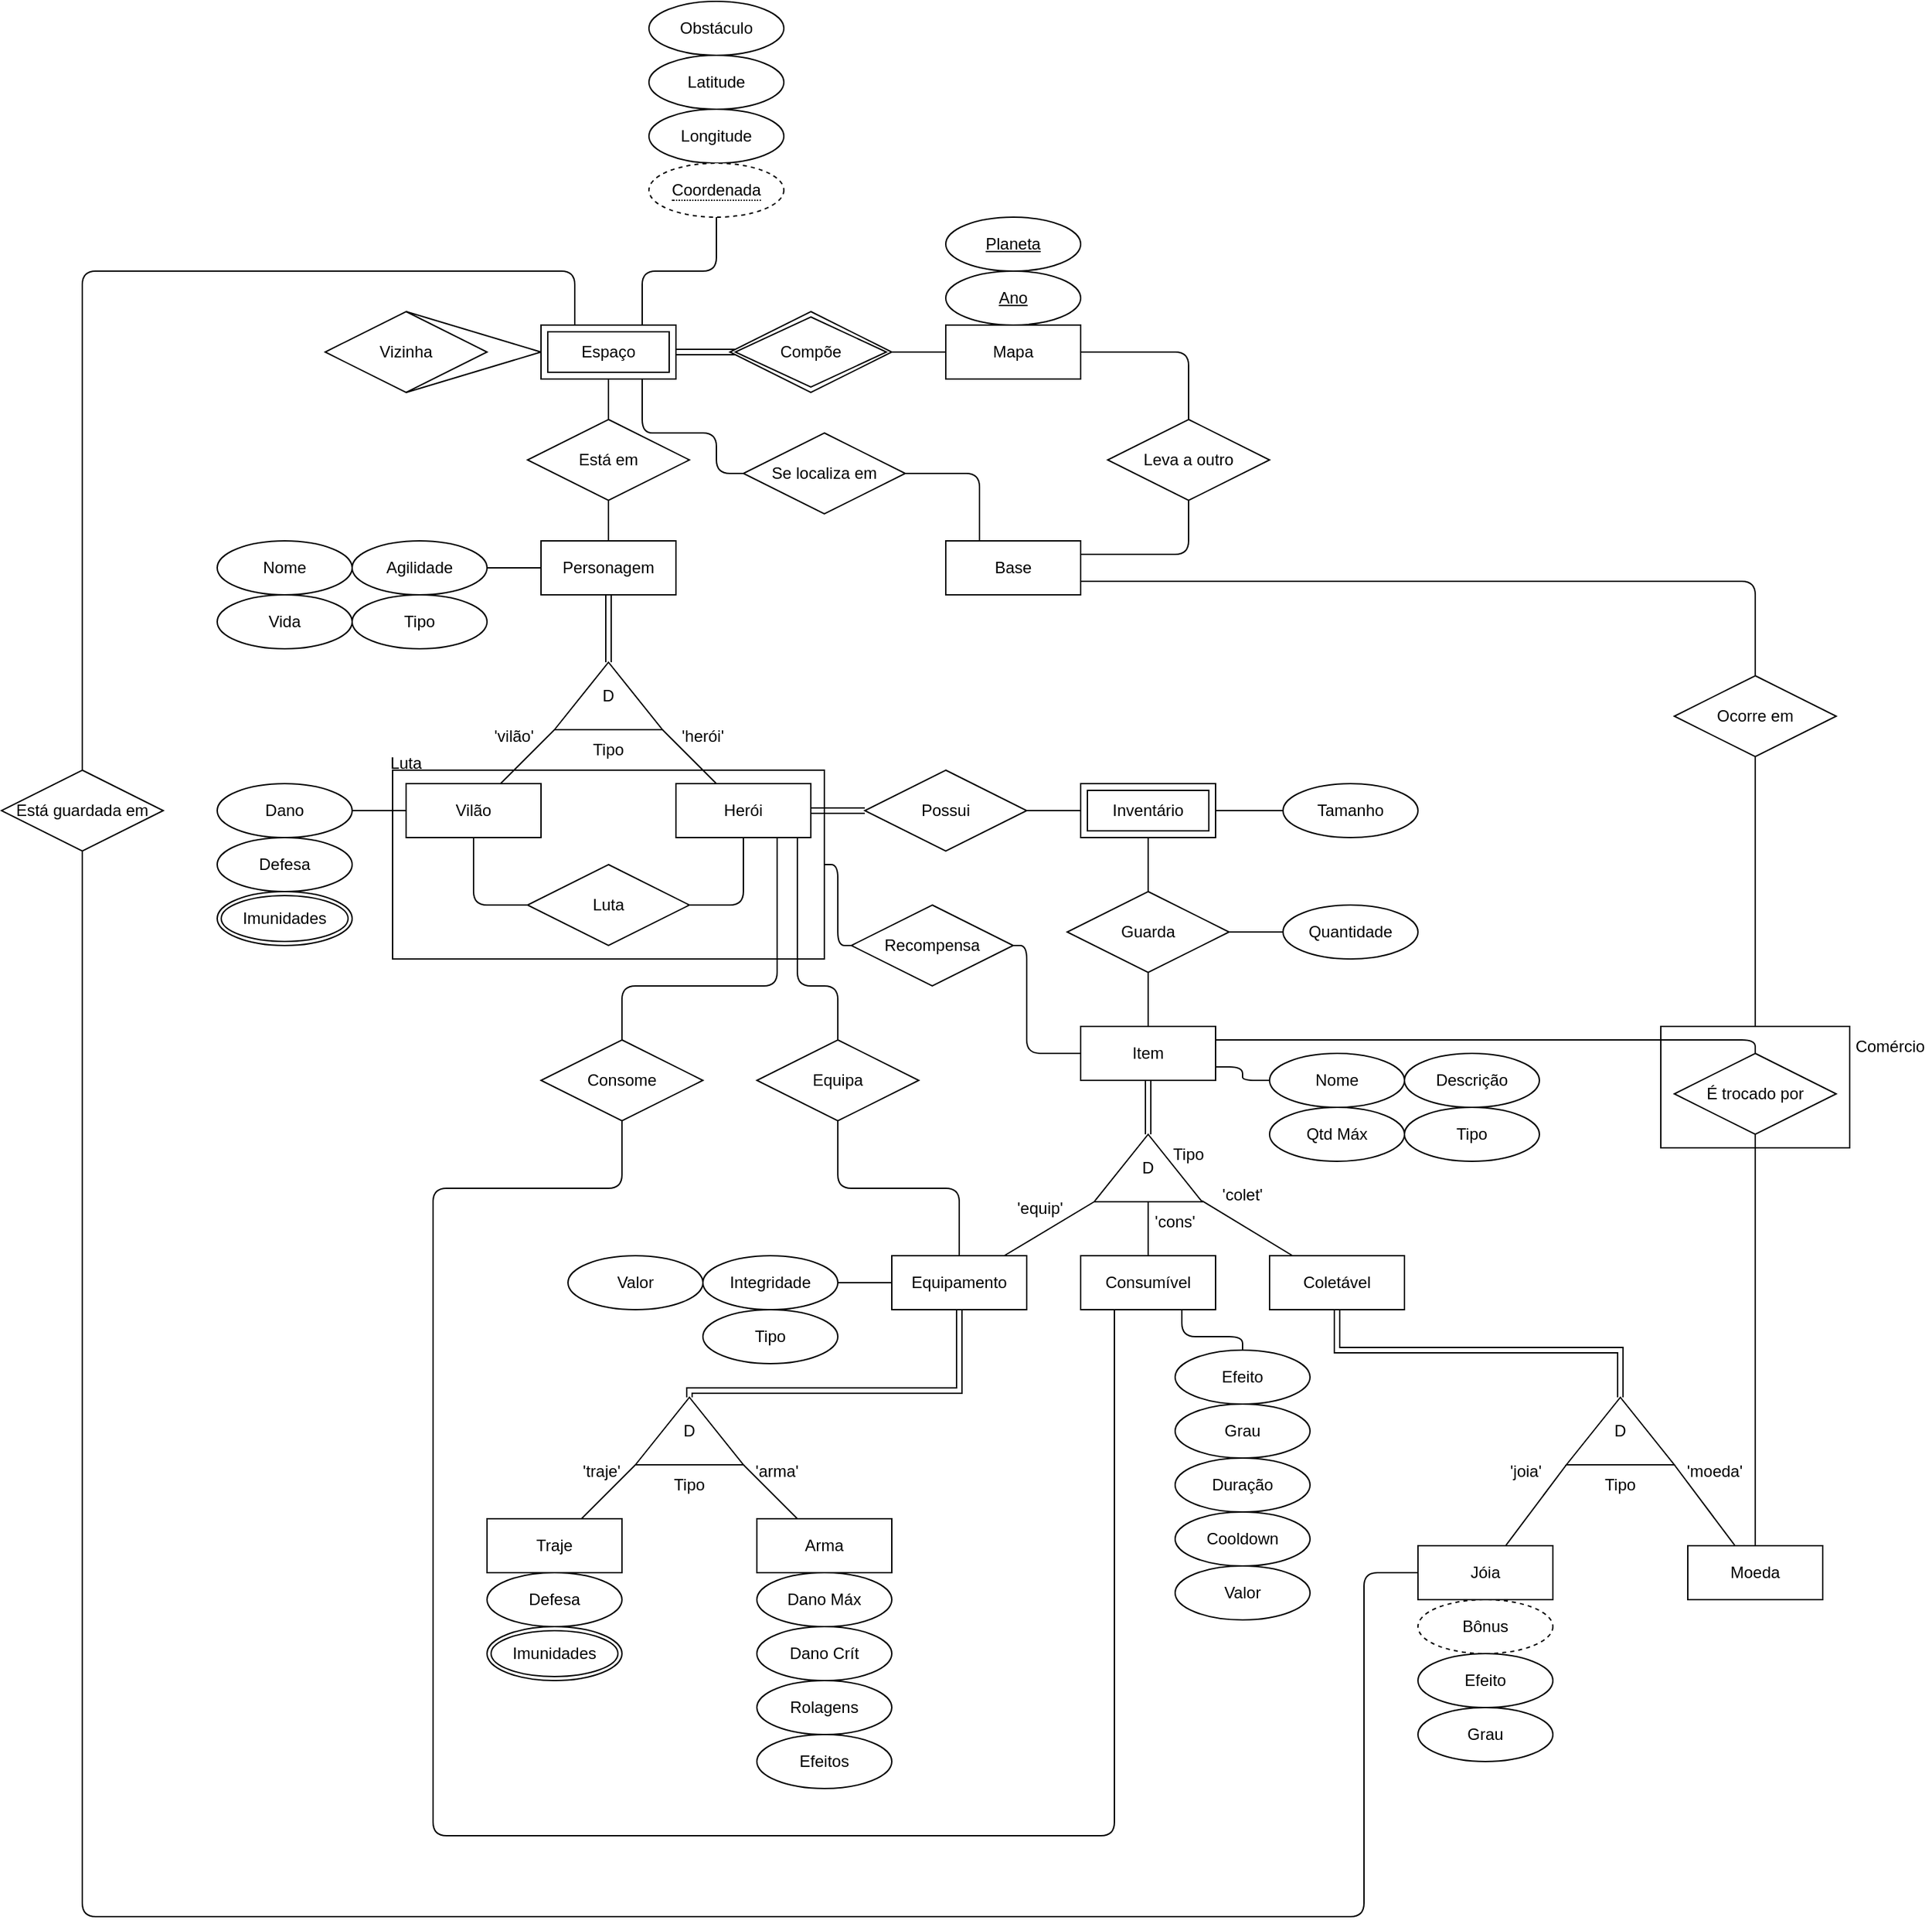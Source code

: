 <mxfile version="16.5.3" type="device"><diagram id="R2lEEEUBdFMjLlhIrx00" name="Page-1"><mxGraphModel dx="2585" dy="1307" grid="1" gridSize="10" guides="1" tooltips="1" connect="1" arrows="1" fold="1" page="1" pageScale="1" pageWidth="1600" pageHeight="900" math="0" shadow="0" extFonts="Permanent Marker^https://fonts.googleapis.com/css?family=Permanent+Marker"><root><mxCell id="0"/><mxCell id="1" parent="0"/><mxCell id="_K91Ev87hVl7QO8EJuBq-86" value="" style="verticalLabelPosition=bottom;verticalAlign=top;html=1;shape=mxgraph.basic.rect;fillColor2=none;strokeWidth=1;size=20;indent=5;fillColor=none;" vertex="1" parent="1"><mxGeometry x="570" y="610" width="320" height="140" as="geometry"/></mxCell><mxCell id="nBwljkesZ-EkMAL2i42d-4" value="Mapa" style="whiteSpace=wrap;html=1;align=center;" parent="1" vertex="1"><mxGeometry x="980" y="280" width="100" height="40" as="geometry"/></mxCell><mxCell id="nBwljkesZ-EkMAL2i42d-11" value="Planeta" style="ellipse;whiteSpace=wrap;html=1;align=center;fontStyle=4;" parent="1" vertex="1"><mxGeometry x="980" y="200" width="100" height="40" as="geometry"/></mxCell><mxCell id="nBwljkesZ-EkMAL2i42d-12" value="Ano" style="ellipse;whiteSpace=wrap;html=1;align=center;fontStyle=4;" parent="1" vertex="1"><mxGeometry x="980" y="240" width="100" height="40" as="geometry"/></mxCell><mxCell id="nBwljkesZ-EkMAL2i42d-14" value="Latitude" style="ellipse;whiteSpace=wrap;html=1;align=center;" parent="1" vertex="1"><mxGeometry x="760" y="80" width="100" height="40" as="geometry"/></mxCell><mxCell id="nBwljkesZ-EkMAL2i42d-15" value="Longitude" style="ellipse;whiteSpace=wrap;html=1;align=center;" parent="1" vertex="1"><mxGeometry x="760" y="120" width="100" height="40" as="geometry"/></mxCell><mxCell id="nBwljkesZ-EkMAL2i42d-17" value="Vizinha" style="shape=rhombus;perimeter=rhombusPerimeter;whiteSpace=wrap;html=1;align=center;" parent="1" vertex="1"><mxGeometry x="520" y="270" width="120" height="60" as="geometry"/></mxCell><mxCell id="nBwljkesZ-EkMAL2i42d-29" value="" style="endArrow=none;html=1;rounded=0;exitX=0.5;exitY=1;exitDx=0;exitDy=0;entryX=0;entryY=0.5;entryDx=0;entryDy=0;" parent="1" source="nBwljkesZ-EkMAL2i42d-17" edge="1"><mxGeometry relative="1" as="geometry"><mxPoint x="650" y="160" as="sourcePoint"/><mxPoint x="680" y="300" as="targetPoint"/></mxGeometry></mxCell><mxCell id="nBwljkesZ-EkMAL2i42d-33" value="" style="endArrow=none;html=1;rounded=0;entryX=0;entryY=0.5;entryDx=0;entryDy=0;exitX=0.5;exitY=0;exitDx=0;exitDy=0;" parent="1" source="nBwljkesZ-EkMAL2i42d-17" edge="1"><mxGeometry relative="1" as="geometry"><mxPoint x="640" y="300" as="sourcePoint"/><mxPoint x="680" y="300" as="targetPoint"/></mxGeometry></mxCell><mxCell id="nBwljkesZ-EkMAL2i42d-35" value="" style="endArrow=none;html=1;rounded=1;exitX=1;exitY=0.5;exitDx=0;exitDy=0;entryX=0;entryY=0.5;entryDx=0;entryDy=0;" parent="1" target="nBwljkesZ-EkMAL2i42d-4" edge="1"><mxGeometry width="50" height="50" relative="1" as="geometry"><mxPoint x="940" y="300" as="sourcePoint"/><mxPoint x="840" y="200" as="targetPoint"/></mxGeometry></mxCell><mxCell id="nBwljkesZ-EkMAL2i42d-36" value="Personagem" style="whiteSpace=wrap;html=1;align=center;" parent="1" vertex="1"><mxGeometry x="680" y="440" width="100" height="40" as="geometry"/></mxCell><mxCell id="nBwljkesZ-EkMAL2i42d-37" value="Está em" style="shape=rhombus;perimeter=rhombusPerimeter;whiteSpace=wrap;html=1;align=center;" parent="1" vertex="1"><mxGeometry x="670" y="350" width="120" height="60" as="geometry"/></mxCell><mxCell id="nBwljkesZ-EkMAL2i42d-38" value="" style="endArrow=none;html=1;rounded=0;exitX=0.5;exitY=1;exitDx=0;exitDy=0;entryX=0.5;entryY=0;entryDx=0;entryDy=0;" parent="1" target="nBwljkesZ-EkMAL2i42d-37" edge="1"><mxGeometry relative="1" as="geometry"><mxPoint x="730" y="320" as="sourcePoint"/><mxPoint x="840" y="350" as="targetPoint"/></mxGeometry></mxCell><mxCell id="nBwljkesZ-EkMAL2i42d-39" value="" style="endArrow=none;html=1;rounded=0;exitX=0.5;exitY=1;exitDx=0;exitDy=0;entryX=0.5;entryY=0;entryDx=0;entryDy=0;" parent="1" source="nBwljkesZ-EkMAL2i42d-37" target="nBwljkesZ-EkMAL2i42d-36" edge="1"><mxGeometry relative="1" as="geometry"><mxPoint x="680" y="350" as="sourcePoint"/><mxPoint x="840" y="350" as="targetPoint"/></mxGeometry></mxCell><mxCell id="nBwljkesZ-EkMAL2i42d-40" value="Possui" style="shape=rhombus;perimeter=rhombusPerimeter;whiteSpace=wrap;html=1;align=center;" parent="1" vertex="1"><mxGeometry x="920" y="610" width="120" height="60" as="geometry"/></mxCell><mxCell id="nBwljkesZ-EkMAL2i42d-43" value="" style="endArrow=none;html=1;rounded=0;" parent="1" source="nBwljkesZ-EkMAL2i42d-40" edge="1"><mxGeometry relative="1" as="geometry"><mxPoint x="1160" y="670" as="sourcePoint"/><mxPoint x="1080" y="640" as="targetPoint"/></mxGeometry></mxCell><mxCell id="nBwljkesZ-EkMAL2i42d-44" value="Tamanho" style="ellipse;whiteSpace=wrap;html=1;align=center;" parent="1" vertex="1"><mxGeometry x="1230" y="620" width="100" height="40" as="geometry"/></mxCell><mxCell id="nBwljkesZ-EkMAL2i42d-48" value="Nome" style="ellipse;whiteSpace=wrap;html=1;align=center;" parent="1" vertex="1"><mxGeometry x="440" y="440" width="100" height="40" as="geometry"/></mxCell><mxCell id="nBwljkesZ-EkMAL2i42d-49" value="Vida" style="ellipse;whiteSpace=wrap;html=1;align=center;" parent="1" vertex="1"><mxGeometry x="440" y="480" width="100" height="40" as="geometry"/></mxCell><mxCell id="nBwljkesZ-EkMAL2i42d-50" value="Agilidade" style="ellipse;whiteSpace=wrap;html=1;align=center;" parent="1" vertex="1"><mxGeometry x="540" y="440" width="100" height="40" as="geometry"/></mxCell><mxCell id="nBwljkesZ-EkMAL2i42d-53" value="" style="shape=link;html=1;rounded=0;exitX=1;exitY=0.5;exitDx=0;exitDy=0;" parent="1" edge="1"><mxGeometry relative="1" as="geometry"><mxPoint x="780" y="300" as="sourcePoint"/><mxPoint x="875" y="300" as="targetPoint"/></mxGeometry></mxCell><mxCell id="nBwljkesZ-EkMAL2i42d-55" value="Espaço" style="shape=ext;margin=3;double=1;whiteSpace=wrap;html=1;align=center;" parent="1" vertex="1"><mxGeometry x="680" y="280" width="100" height="40" as="geometry"/></mxCell><mxCell id="nBwljkesZ-EkMAL2i42d-56" value="Compõe" style="shape=rhombus;double=1;perimeter=rhombusPerimeter;whiteSpace=wrap;html=1;align=center;" parent="1" vertex="1"><mxGeometry x="820" y="270" width="120" height="60" as="geometry"/></mxCell><mxCell id="nBwljkesZ-EkMAL2i42d-58" value="&lt;span style=&quot;border-bottom: 1px dotted&quot;&gt;Coordenada&lt;/span&gt;" style="ellipse;whiteSpace=wrap;html=1;align=center;dashed=1;" parent="1" vertex="1"><mxGeometry x="760" y="160" width="100" height="40" as="geometry"/></mxCell><mxCell id="_K91Ev87hVl7QO8EJuBq-1" value="" style="endArrow=none;html=1;rounded=0;" edge="1" parent="1" source="nBwljkesZ-EkMAL2i42d-36" target="nBwljkesZ-EkMAL2i42d-50"><mxGeometry relative="1" as="geometry"><mxPoint x="660" y="450" as="sourcePoint"/><mxPoint x="820" y="450" as="targetPoint"/><Array as="points"><mxPoint x="670" y="460"/></Array></mxGeometry></mxCell><mxCell id="_K91Ev87hVl7QO8EJuBq-2" value="Herói" style="whiteSpace=wrap;html=1;align=center;" vertex="1" parent="1"><mxGeometry x="780" y="620" width="100" height="40" as="geometry"/></mxCell><mxCell id="_K91Ev87hVl7QO8EJuBq-3" value="Vilão" style="whiteSpace=wrap;html=1;align=center;" vertex="1" parent="1"><mxGeometry x="580" y="620" width="100" height="40" as="geometry"/></mxCell><mxCell id="_K91Ev87hVl7QO8EJuBq-7" value="" style="verticalLabelPosition=bottom;verticalAlign=top;html=1;shape=mxgraph.basic.acute_triangle;dx=0.5;" vertex="1" parent="1"><mxGeometry x="690" y="530" width="80" height="50" as="geometry"/></mxCell><mxCell id="_K91Ev87hVl7QO8EJuBq-8" value="Tipo" style="ellipse;whiteSpace=wrap;html=1;align=center;" vertex="1" parent="1"><mxGeometry x="540" y="480" width="100" height="40" as="geometry"/></mxCell><mxCell id="_K91Ev87hVl7QO8EJuBq-9" value="" style="endArrow=none;html=1;rounded=0;shape=link;exitX=0;exitY=0;exitDx=40;exitDy=0;exitPerimeter=0;" edge="1" parent="1" source="_K91Ev87hVl7QO8EJuBq-7" target="nBwljkesZ-EkMAL2i42d-36"><mxGeometry relative="1" as="geometry"><mxPoint x="730" y="520" as="sourcePoint"/><mxPoint x="890" y="530" as="targetPoint"/></mxGeometry></mxCell><mxCell id="_K91Ev87hVl7QO8EJuBq-10" value="" style="endArrow=none;html=1;rounded=0;exitX=1;exitY=1;exitDx=0;exitDy=0;exitPerimeter=0;" edge="1" parent="1" source="_K91Ev87hVl7QO8EJuBq-7" target="_K91Ev87hVl7QO8EJuBq-2"><mxGeometry relative="1" as="geometry"><mxPoint x="768.75" y="580" as="sourcePoint"/><mxPoint x="928.75" y="580" as="targetPoint"/></mxGeometry></mxCell><mxCell id="_K91Ev87hVl7QO8EJuBq-11" value="" style="endArrow=none;html=1;rounded=0;exitX=0;exitY=1;exitDx=0;exitDy=0;exitPerimeter=0;" edge="1" parent="1" source="_K91Ev87hVl7QO8EJuBq-7" target="_K91Ev87hVl7QO8EJuBq-3"><mxGeometry relative="1" as="geometry"><mxPoint x="730" y="530" as="sourcePoint"/><mxPoint x="890" y="530" as="targetPoint"/></mxGeometry></mxCell><mxCell id="_K91Ev87hVl7QO8EJuBq-12" value="D" style="text;html=1;strokeColor=none;fillColor=none;align=center;verticalAlign=middle;whiteSpace=wrap;rounded=0;" vertex="1" parent="1"><mxGeometry x="700" y="540" width="60" height="30" as="geometry"/></mxCell><mxCell id="_K91Ev87hVl7QO8EJuBq-13" value="Tipo" style="text;html=1;strokeColor=none;fillColor=none;align=center;verticalAlign=middle;whiteSpace=wrap;rounded=0;" vertex="1" parent="1"><mxGeometry x="700" y="580" width="60" height="30" as="geometry"/></mxCell><mxCell id="_K91Ev87hVl7QO8EJuBq-14" value="'herói'" style="text;html=1;strokeColor=none;fillColor=none;align=center;verticalAlign=middle;whiteSpace=wrap;rounded=0;" vertex="1" parent="1"><mxGeometry x="770" y="570" width="60" height="30" as="geometry"/></mxCell><mxCell id="_K91Ev87hVl7QO8EJuBq-15" value="'vilão'" style="text;html=1;strokeColor=none;fillColor=none;align=center;verticalAlign=middle;whiteSpace=wrap;rounded=0;" vertex="1" parent="1"><mxGeometry x="630" y="570" width="60" height="30" as="geometry"/></mxCell><mxCell id="_K91Ev87hVl7QO8EJuBq-16" value="" style="endArrow=none;html=1;rounded=0;shape=link;" edge="1" parent="1" source="_K91Ev87hVl7QO8EJuBq-2" target="nBwljkesZ-EkMAL2i42d-40"><mxGeometry relative="1" as="geometry"><mxPoint x="860" y="570" as="sourcePoint"/><mxPoint x="1020" y="570" as="targetPoint"/></mxGeometry></mxCell><mxCell id="_K91Ev87hVl7QO8EJuBq-17" value="Item" style="whiteSpace=wrap;html=1;align=center;" vertex="1" parent="1"><mxGeometry x="1080" y="800" width="100" height="40" as="geometry"/></mxCell><mxCell id="_K91Ev87hVl7QO8EJuBq-18" value="Guarda" style="shape=rhombus;perimeter=rhombusPerimeter;whiteSpace=wrap;html=1;align=center;" vertex="1" parent="1"><mxGeometry x="1070" y="700" width="120" height="60" as="geometry"/></mxCell><mxCell id="_K91Ev87hVl7QO8EJuBq-19" value="" style="endArrow=none;html=1;rounded=0;exitX=0.5;exitY=1;exitDx=0;exitDy=0;entryX=0.5;entryY=0;entryDx=0;entryDy=0;" edge="1" parent="1" target="_K91Ev87hVl7QO8EJuBq-18"><mxGeometry relative="1" as="geometry"><mxPoint x="1130" y="660" as="sourcePoint"/><mxPoint x="1180" y="740" as="targetPoint"/></mxGeometry></mxCell><mxCell id="_K91Ev87hVl7QO8EJuBq-20" value="" style="endArrow=none;html=1;rounded=0;" edge="1" parent="1" source="_K91Ev87hVl7QO8EJuBq-17" target="_K91Ev87hVl7QO8EJuBq-18"><mxGeometry relative="1" as="geometry"><mxPoint x="1020" y="740" as="sourcePoint"/><mxPoint x="1180" y="740" as="targetPoint"/></mxGeometry></mxCell><mxCell id="_K91Ev87hVl7QO8EJuBq-21" value="Inventário" style="shape=ext;margin=3;double=1;whiteSpace=wrap;html=1;align=center;" vertex="1" parent="1"><mxGeometry x="1080" y="620" width="100" height="40" as="geometry"/></mxCell><mxCell id="_K91Ev87hVl7QO8EJuBq-22" value="Dano" style="ellipse;whiteSpace=wrap;html=1;align=center;" vertex="1" parent="1"><mxGeometry x="440" y="620" width="100" height="40" as="geometry"/></mxCell><mxCell id="_K91Ev87hVl7QO8EJuBq-23" value="Nome" style="ellipse;whiteSpace=wrap;html=1;align=center;" vertex="1" parent="1"><mxGeometry x="1220" y="820" width="100" height="40" as="geometry"/></mxCell><mxCell id="_K91Ev87hVl7QO8EJuBq-24" value="Descrição" style="ellipse;whiteSpace=wrap;html=1;align=center;" vertex="1" parent="1"><mxGeometry x="1320" y="820" width="100" height="40" as="geometry"/></mxCell><mxCell id="_K91Ev87hVl7QO8EJuBq-25" value="Tipo" style="ellipse;whiteSpace=wrap;html=1;align=center;" vertex="1" parent="1"><mxGeometry x="1320" y="860" width="100" height="40" as="geometry"/></mxCell><mxCell id="_K91Ev87hVl7QO8EJuBq-26" value="" style="endArrow=none;html=1;rounded=1;exitX=1;exitY=0.75;exitDx=0;exitDy=0;" edge="1" parent="1" source="_K91Ev87hVl7QO8EJuBq-17" target="_K91Ev87hVl7QO8EJuBq-23"><mxGeometry relative="1" as="geometry"><mxPoint x="1130" y="860" as="sourcePoint"/><mxPoint x="1290" y="860" as="targetPoint"/><Array as="points"><mxPoint x="1200" y="830"/><mxPoint x="1200" y="840"/></Array></mxGeometry></mxCell><mxCell id="_K91Ev87hVl7QO8EJuBq-28" value="" style="verticalLabelPosition=bottom;verticalAlign=top;html=1;shape=mxgraph.basic.acute_triangle;dx=0.5;" vertex="1" parent="1"><mxGeometry x="1090" y="880" width="80" height="50" as="geometry"/></mxCell><mxCell id="_K91Ev87hVl7QO8EJuBq-29" value="Equipamento" style="whiteSpace=wrap;html=1;align=center;" vertex="1" parent="1"><mxGeometry x="940" y="970" width="100" height="40" as="geometry"/></mxCell><mxCell id="_K91Ev87hVl7QO8EJuBq-30" value="Consumível" style="whiteSpace=wrap;html=1;align=center;" vertex="1" parent="1"><mxGeometry x="1080" y="970" width="100" height="40" as="geometry"/></mxCell><mxCell id="_K91Ev87hVl7QO8EJuBq-31" value="" style="endArrow=none;html=1;rounded=0;exitX=0;exitY=0;exitDx=40;exitDy=0;exitPerimeter=0;entryX=0.5;entryY=1;entryDx=0;entryDy=0;shape=link;" edge="1" parent="1" source="_K91Ev87hVl7QO8EJuBq-28" target="_K91Ev87hVl7QO8EJuBq-17"><mxGeometry relative="1" as="geometry"><mxPoint x="1140" y="930" as="sourcePoint"/><mxPoint x="1300" y="930" as="targetPoint"/></mxGeometry></mxCell><mxCell id="_K91Ev87hVl7QO8EJuBq-37" value="Tipo" style="text;html=1;strokeColor=none;fillColor=none;align=center;verticalAlign=middle;whiteSpace=wrap;rounded=0;" vertex="1" parent="1"><mxGeometry x="1130" y="880" width="60" height="30" as="geometry"/></mxCell><mxCell id="_K91Ev87hVl7QO8EJuBq-39" value="'cons'" style="text;html=1;strokeColor=none;fillColor=none;align=center;verticalAlign=middle;whiteSpace=wrap;rounded=0;" vertex="1" parent="1"><mxGeometry x="1130" y="930" width="40" height="30" as="geometry"/></mxCell><mxCell id="_K91Ev87hVl7QO8EJuBq-40" value="'equip'" style="text;html=1;strokeColor=none;fillColor=none;align=center;verticalAlign=middle;whiteSpace=wrap;rounded=0;" vertex="1" parent="1"><mxGeometry x="1030" y="920" width="40" height="30" as="geometry"/></mxCell><mxCell id="_K91Ev87hVl7QO8EJuBq-41" value="D" style="text;html=1;strokeColor=none;fillColor=none;align=center;verticalAlign=middle;whiteSpace=wrap;rounded=0;" vertex="1" parent="1"><mxGeometry x="1100" y="890" width="60" height="30" as="geometry"/></mxCell><mxCell id="_K91Ev87hVl7QO8EJuBq-43" value="Equipa" style="shape=rhombus;perimeter=rhombusPerimeter;whiteSpace=wrap;html=1;align=center;" vertex="1" parent="1"><mxGeometry x="840" y="810" width="120" height="60" as="geometry"/></mxCell><mxCell id="_K91Ev87hVl7QO8EJuBq-47" value="Efeito" style="ellipse;whiteSpace=wrap;html=1;align=center;" vertex="1" parent="1"><mxGeometry x="1150" y="1040" width="100" height="40" as="geometry"/></mxCell><mxCell id="_K91Ev87hVl7QO8EJuBq-48" value="Grau" style="ellipse;whiteSpace=wrap;html=1;align=center;" vertex="1" parent="1"><mxGeometry x="1150" y="1080" width="100" height="40" as="geometry"/></mxCell><mxCell id="_K91Ev87hVl7QO8EJuBq-49" value="Quantidade" style="ellipse;whiteSpace=wrap;html=1;align=center;" vertex="1" parent="1"><mxGeometry x="1230" y="710" width="100" height="40" as="geometry"/></mxCell><mxCell id="_K91Ev87hVl7QO8EJuBq-50" value="" style="endArrow=none;html=1;rounded=0;" edge="1" parent="1" source="_K91Ev87hVl7QO8EJuBq-18" target="_K91Ev87hVl7QO8EJuBq-49"><mxGeometry relative="1" as="geometry"><mxPoint x="1190" y="690" as="sourcePoint"/><mxPoint x="1350" y="690" as="targetPoint"/></mxGeometry></mxCell><mxCell id="_K91Ev87hVl7QO8EJuBq-51" value="" style="verticalLabelPosition=bottom;verticalAlign=top;html=1;shape=mxgraph.basic.acute_triangle;dx=0.5;" vertex="1" parent="1"><mxGeometry x="750" y="1075" width="80" height="50" as="geometry"/></mxCell><mxCell id="_K91Ev87hVl7QO8EJuBq-52" value="" style="endArrow=none;html=1;rounded=0;exitX=0;exitY=0;exitDx=40;exitDy=0;exitPerimeter=0;shape=link;" edge="1" parent="1" source="_K91Ev87hVl7QO8EJuBq-51" target="_K91Ev87hVl7QO8EJuBq-29"><mxGeometry relative="1" as="geometry"><mxPoint x="1010" y="1100" as="sourcePoint"/><mxPoint x="1000" y="1010" as="targetPoint"/><Array as="points"><mxPoint x="790" y="1070"/><mxPoint x="990" y="1070"/></Array></mxGeometry></mxCell><mxCell id="_K91Ev87hVl7QO8EJuBq-53" value="Traje" style="whiteSpace=wrap;html=1;align=center;" vertex="1" parent="1"><mxGeometry x="640" y="1165" width="100" height="40" as="geometry"/></mxCell><mxCell id="_K91Ev87hVl7QO8EJuBq-54" value="Arma" style="whiteSpace=wrap;html=1;align=center;" vertex="1" parent="1"><mxGeometry x="840" y="1165" width="100" height="40" as="geometry"/></mxCell><mxCell id="_K91Ev87hVl7QO8EJuBq-56" value="" style="endArrow=none;html=1;rounded=0;exitX=0;exitY=1;exitDx=0;exitDy=0;exitPerimeter=0;" edge="1" parent="1" source="_K91Ev87hVl7QO8EJuBq-51" target="_K91Ev87hVl7QO8EJuBq-53"><mxGeometry relative="1" as="geometry"><mxPoint x="740" y="1115" as="sourcePoint"/><mxPoint x="900" y="1115" as="targetPoint"/></mxGeometry></mxCell><mxCell id="_K91Ev87hVl7QO8EJuBq-57" value="" style="endArrow=none;html=1;rounded=0;exitX=1;exitY=1;exitDx=0;exitDy=0;exitPerimeter=0;" edge="1" parent="1" source="_K91Ev87hVl7QO8EJuBq-51" target="_K91Ev87hVl7QO8EJuBq-54"><mxGeometry relative="1" as="geometry"><mxPoint x="740" y="1115" as="sourcePoint"/><mxPoint x="900" y="1115" as="targetPoint"/></mxGeometry></mxCell><mxCell id="_K91Ev87hVl7QO8EJuBq-58" value="Dano Máx" style="ellipse;whiteSpace=wrap;html=1;align=center;" vertex="1" parent="1"><mxGeometry x="840" y="1205" width="100" height="40" as="geometry"/></mxCell><mxCell id="_K91Ev87hVl7QO8EJuBq-59" value="Rolagens" style="ellipse;whiteSpace=wrap;html=1;align=center;" vertex="1" parent="1"><mxGeometry x="840" y="1285" width="100" height="40" as="geometry"/></mxCell><mxCell id="_K91Ev87hVl7QO8EJuBq-60" value="Defesa" style="ellipse;whiteSpace=wrap;html=1;align=center;" vertex="1" parent="1"><mxGeometry x="640" y="1205" width="100" height="40" as="geometry"/></mxCell><mxCell id="_K91Ev87hVl7QO8EJuBq-62" value="Integridade" style="ellipse;whiteSpace=wrap;html=1;align=center;" vertex="1" parent="1"><mxGeometry x="800" y="970" width="100" height="40" as="geometry"/></mxCell><mxCell id="_K91Ev87hVl7QO8EJuBq-63" value="Imunidades" style="ellipse;shape=doubleEllipse;margin=3;whiteSpace=wrap;html=1;align=center;" vertex="1" parent="1"><mxGeometry x="640" y="1245" width="100" height="40" as="geometry"/></mxCell><mxCell id="_K91Ev87hVl7QO8EJuBq-64" value="Efeitos" style="ellipse;whiteSpace=wrap;html=1;align=center;" vertex="1" parent="1"><mxGeometry x="840" y="1325" width="100" height="40" as="geometry"/></mxCell><mxCell id="_K91Ev87hVl7QO8EJuBq-65" value="Tipo" style="text;html=1;strokeColor=none;fillColor=none;align=center;verticalAlign=middle;whiteSpace=wrap;rounded=0;" vertex="1" parent="1"><mxGeometry x="760" y="1125" width="60" height="30" as="geometry"/></mxCell><mxCell id="_K91Ev87hVl7QO8EJuBq-66" value="'arma'" style="text;html=1;strokeColor=none;fillColor=none;align=center;verticalAlign=middle;whiteSpace=wrap;rounded=0;" vertex="1" parent="1"><mxGeometry x="810" y="1115" width="90" height="30" as="geometry"/></mxCell><mxCell id="_K91Ev87hVl7QO8EJuBq-67" value="'traje'" style="text;html=1;strokeColor=none;fillColor=none;align=center;verticalAlign=middle;whiteSpace=wrap;rounded=0;" vertex="1" parent="1"><mxGeometry x="680" y="1115" width="90" height="30" as="geometry"/></mxCell><mxCell id="_K91Ev87hVl7QO8EJuBq-68" value="" style="endArrow=none;html=1;rounded=0;" edge="1" parent="1" source="_K91Ev87hVl7QO8EJuBq-21" target="nBwljkesZ-EkMAL2i42d-44"><mxGeometry relative="1" as="geometry"><mxPoint x="1210" y="730" as="sourcePoint"/><mxPoint x="1370" y="730" as="targetPoint"/></mxGeometry></mxCell><mxCell id="_K91Ev87hVl7QO8EJuBq-69" value="Qtd Máx" style="ellipse;whiteSpace=wrap;html=1;align=center;" vertex="1" parent="1"><mxGeometry x="1220" y="860" width="100" height="40" as="geometry"/></mxCell><mxCell id="_K91Ev87hVl7QO8EJuBq-71" value="Consome" style="shape=rhombus;perimeter=rhombusPerimeter;whiteSpace=wrap;html=1;align=center;" vertex="1" parent="1"><mxGeometry x="680" y="810" width="120" height="60" as="geometry"/></mxCell><mxCell id="_K91Ev87hVl7QO8EJuBq-75" value="Duração" style="ellipse;whiteSpace=wrap;html=1;align=center;" vertex="1" parent="1"><mxGeometry x="1150" y="1120" width="100" height="40" as="geometry"/></mxCell><mxCell id="_K91Ev87hVl7QO8EJuBq-76" value="Defesa" style="ellipse;whiteSpace=wrap;html=1;align=center;" vertex="1" parent="1"><mxGeometry x="440" y="660" width="100" height="40" as="geometry"/></mxCell><mxCell id="_K91Ev87hVl7QO8EJuBq-77" value="Imunidades" style="ellipse;shape=doubleEllipse;margin=3;whiteSpace=wrap;html=1;align=center;" vertex="1" parent="1"><mxGeometry x="440" y="700" width="100" height="40" as="geometry"/></mxCell><mxCell id="_K91Ev87hVl7QO8EJuBq-79" value="" style="endArrow=none;html=1;rounded=0;" edge="1" parent="1" source="_K91Ev87hVl7QO8EJuBq-62" target="_K91Ev87hVl7QO8EJuBq-29"><mxGeometry relative="1" as="geometry"><mxPoint x="850" y="1010" as="sourcePoint"/><mxPoint x="1010" y="1010" as="targetPoint"/></mxGeometry></mxCell><mxCell id="_K91Ev87hVl7QO8EJuBq-80" value="Tipo" style="ellipse;whiteSpace=wrap;html=1;align=center;" vertex="1" parent="1"><mxGeometry x="800" y="1010" width="100" height="40" as="geometry"/></mxCell><mxCell id="_K91Ev87hVl7QO8EJuBq-81" value="Dano Crít" style="ellipse;whiteSpace=wrap;html=1;align=center;" vertex="1" parent="1"><mxGeometry x="840" y="1245" width="100" height="40" as="geometry"/></mxCell><mxCell id="_K91Ev87hVl7QO8EJuBq-82" value="" style="endArrow=none;html=1;rounded=0;" edge="1" parent="1" source="_K91Ev87hVl7QO8EJuBq-22" target="_K91Ev87hVl7QO8EJuBq-3"><mxGeometry relative="1" as="geometry"><mxPoint x="720" y="700" as="sourcePoint"/><mxPoint x="880" y="700" as="targetPoint"/></mxGeometry></mxCell><mxCell id="_K91Ev87hVl7QO8EJuBq-83" value="Luta" style="shape=rhombus;perimeter=rhombusPerimeter;whiteSpace=wrap;html=1;align=center;" vertex="1" parent="1"><mxGeometry x="670" y="680" width="120" height="60" as="geometry"/></mxCell><mxCell id="_K91Ev87hVl7QO8EJuBq-84" value="" style="endArrow=none;html=1;rounded=1;" edge="1" parent="1" source="_K91Ev87hVl7QO8EJuBq-3" target="_K91Ev87hVl7QO8EJuBq-83"><mxGeometry relative="1" as="geometry"><mxPoint x="720" y="700" as="sourcePoint"/><mxPoint x="880" y="700" as="targetPoint"/><Array as="points"><mxPoint x="630" y="710"/></Array></mxGeometry></mxCell><mxCell id="_K91Ev87hVl7QO8EJuBq-85" value="" style="endArrow=none;html=1;rounded=1;" edge="1" parent="1" source="_K91Ev87hVl7QO8EJuBq-83" target="_K91Ev87hVl7QO8EJuBq-2"><mxGeometry relative="1" as="geometry"><mxPoint x="720" y="700" as="sourcePoint"/><mxPoint x="880" y="700" as="targetPoint"/><Array as="points"><mxPoint x="830" y="710"/></Array></mxGeometry></mxCell><mxCell id="_K91Ev87hVl7QO8EJuBq-87" value="Luta" style="text;html=1;strokeColor=none;fillColor=none;align=center;verticalAlign=middle;whiteSpace=wrap;rounded=0;" vertex="1" parent="1"><mxGeometry x="550" y="590" width="60" height="30" as="geometry"/></mxCell><mxCell id="_K91Ev87hVl7QO8EJuBq-90" value="" style="endArrow=none;html=1;rounded=1;exitX=0.75;exitY=1;exitDx=0;exitDy=0;" edge="1" parent="1" source="_K91Ev87hVl7QO8EJuBq-30" target="_K91Ev87hVl7QO8EJuBq-47"><mxGeometry relative="1" as="geometry"><mxPoint x="1070" y="930" as="sourcePoint"/><mxPoint x="1230" y="930" as="targetPoint"/><Array as="points"><mxPoint x="1155" y="1030"/><mxPoint x="1200" y="1030"/></Array></mxGeometry></mxCell><mxCell id="_K91Ev87hVl7QO8EJuBq-92" value="D" style="text;html=1;strokeColor=none;fillColor=none;align=center;verticalAlign=middle;whiteSpace=wrap;rounded=0;" vertex="1" parent="1"><mxGeometry x="760" y="1085" width="60" height="30" as="geometry"/></mxCell><mxCell id="_K91Ev87hVl7QO8EJuBq-93" value="Recompensa" style="shape=rhombus;perimeter=rhombusPerimeter;whiteSpace=wrap;html=1;align=center;fillColor=none;" vertex="1" parent="1"><mxGeometry x="910" y="710" width="120" height="60" as="geometry"/></mxCell><mxCell id="_K91Ev87hVl7QO8EJuBq-94" value="" style="endArrow=none;html=1;rounded=1;entryX=0;entryY=0.5;entryDx=0;entryDy=0;" edge="1" parent="1" source="_K91Ev87hVl7QO8EJuBq-86" target="_K91Ev87hVl7QO8EJuBq-93"><mxGeometry relative="1" as="geometry"><mxPoint x="860" y="820" as="sourcePoint"/><mxPoint x="910" y="720" as="targetPoint"/><Array as="points"><mxPoint x="900" y="680"/><mxPoint x="900" y="740"/></Array></mxGeometry></mxCell><mxCell id="_K91Ev87hVl7QO8EJuBq-96" value="" style="endArrow=none;html=1;rounded=1;" edge="1" parent="1" source="_K91Ev87hVl7QO8EJuBq-93" target="_K91Ev87hVl7QO8EJuBq-17"><mxGeometry relative="1" as="geometry"><mxPoint x="860" y="820" as="sourcePoint"/><mxPoint x="1020" y="820" as="targetPoint"/><Array as="points"><mxPoint x="1040" y="740"/><mxPoint x="1040" y="820"/></Array></mxGeometry></mxCell><mxCell id="_K91Ev87hVl7QO8EJuBq-98" value="" style="endArrow=none;html=1;rounded=0;entryX=0;entryY=1;entryDx=0;entryDy=0;entryPerimeter=0;" edge="1" parent="1" source="_K91Ev87hVl7QO8EJuBq-29" target="_K91Ev87hVl7QO8EJuBq-28"><mxGeometry relative="1" as="geometry"><mxPoint x="970" y="1020" as="sourcePoint"/><mxPoint x="1130" y="1020" as="targetPoint"/></mxGeometry></mxCell><mxCell id="_K91Ev87hVl7QO8EJuBq-99" value="Coletável" style="whiteSpace=wrap;html=1;align=center;fillColor=none;" vertex="1" parent="1"><mxGeometry x="1220" y="970" width="100" height="40" as="geometry"/></mxCell><mxCell id="_K91Ev87hVl7QO8EJuBq-100" value="" style="verticalLabelPosition=bottom;verticalAlign=top;html=1;shape=mxgraph.basic.acute_triangle;dx=0.5;" vertex="1" parent="1"><mxGeometry x="1440" y="1075" width="80" height="50" as="geometry"/></mxCell><mxCell id="_K91Ev87hVl7QO8EJuBq-101" value="Tipo" style="text;html=1;strokeColor=none;fillColor=none;align=center;verticalAlign=middle;whiteSpace=wrap;rounded=0;" vertex="1" parent="1"><mxGeometry x="1450" y="1125" width="60" height="30" as="geometry"/></mxCell><mxCell id="_K91Ev87hVl7QO8EJuBq-102" value="'moeda'" style="text;html=1;strokeColor=none;fillColor=none;align=center;verticalAlign=middle;whiteSpace=wrap;rounded=0;" vertex="1" parent="1"><mxGeometry x="1530" y="1115" width="40" height="30" as="geometry"/></mxCell><mxCell id="_K91Ev87hVl7QO8EJuBq-103" value="'joia'" style="text;html=1;strokeColor=none;fillColor=none;align=center;verticalAlign=middle;whiteSpace=wrap;rounded=0;" vertex="1" parent="1"><mxGeometry x="1390" y="1115" width="40" height="30" as="geometry"/></mxCell><mxCell id="_K91Ev87hVl7QO8EJuBq-104" value="D" style="text;html=1;strokeColor=none;fillColor=none;align=center;verticalAlign=middle;whiteSpace=wrap;rounded=0;" vertex="1" parent="1"><mxGeometry x="1450" y="1085" width="60" height="30" as="geometry"/></mxCell><mxCell id="_K91Ev87hVl7QO8EJuBq-105" value="" style="endArrow=none;html=1;rounded=0;exitX=0;exitY=0;exitDx=40;exitDy=0;exitPerimeter=0;entryX=0.5;entryY=1;entryDx=0;entryDy=0;shape=link;" edge="1" parent="1" source="_K91Ev87hVl7QO8EJuBq-100"><mxGeometry relative="1" as="geometry"><mxPoint x="1270" y="1050" as="sourcePoint"/><mxPoint x="1270" y="1010" as="targetPoint"/><Array as="points"><mxPoint x="1480" y="1040"/><mxPoint x="1270" y="1040"/></Array></mxGeometry></mxCell><mxCell id="_K91Ev87hVl7QO8EJuBq-107" value="" style="endArrow=none;html=1;rounded=0;" edge="1" parent="1" source="_K91Ev87hVl7QO8EJuBq-28" target="_K91Ev87hVl7QO8EJuBq-99"><mxGeometry relative="1" as="geometry"><mxPoint x="1130" y="940" as="sourcePoint"/><mxPoint x="1290" y="940" as="targetPoint"/></mxGeometry></mxCell><mxCell id="_K91Ev87hVl7QO8EJuBq-108" value="" style="endArrow=none;html=1;rounded=1;" edge="1" parent="1" target="_K91Ev87hVl7QO8EJuBq-43"><mxGeometry relative="1" as="geometry"><mxPoint x="870" y="660" as="sourcePoint"/><mxPoint x="990" y="830" as="targetPoint"/><Array as="points"><mxPoint x="870" y="720"/><mxPoint x="870" y="770"/><mxPoint x="900" y="770"/></Array></mxGeometry></mxCell><mxCell id="_K91Ev87hVl7QO8EJuBq-109" value="" style="endArrow=none;html=1;rounded=1;exitX=0.5;exitY=1;exitDx=0;exitDy=0;entryX=0.5;entryY=0;entryDx=0;entryDy=0;" edge="1" parent="1" source="_K91Ev87hVl7QO8EJuBq-43" target="_K91Ev87hVl7QO8EJuBq-29"><mxGeometry relative="1" as="geometry"><mxPoint x="820" y="890" as="sourcePoint"/><mxPoint x="980" y="890" as="targetPoint"/><Array as="points"><mxPoint x="900" y="920"/><mxPoint x="990" y="920"/></Array></mxGeometry></mxCell><mxCell id="_K91Ev87hVl7QO8EJuBq-110" value="Obstáculo" style="ellipse;whiteSpace=wrap;html=1;align=center;fillColor=none;" vertex="1" parent="1"><mxGeometry x="760" y="40" width="100" height="40" as="geometry"/></mxCell><mxCell id="_K91Ev87hVl7QO8EJuBq-111" value="Jóia" style="whiteSpace=wrap;html=1;align=center;fillColor=none;" vertex="1" parent="1"><mxGeometry x="1330" y="1185" width="100" height="40" as="geometry"/></mxCell><mxCell id="_K91Ev87hVl7QO8EJuBq-112" value="Moeda" style="whiteSpace=wrap;html=1;align=center;fillColor=none;" vertex="1" parent="1"><mxGeometry x="1530" y="1185" width="100" height="40" as="geometry"/></mxCell><mxCell id="_K91Ev87hVl7QO8EJuBq-113" value="" style="endArrow=none;html=1;rounded=0;exitX=0;exitY=1;exitDx=0;exitDy=0;exitPerimeter=0;" edge="1" parent="1" source="_K91Ev87hVl7QO8EJuBq-100" target="_K91Ev87hVl7QO8EJuBq-111"><mxGeometry relative="1" as="geometry"><mxPoint x="1470" y="1155" as="sourcePoint"/><mxPoint x="1630" y="1155" as="targetPoint"/></mxGeometry></mxCell><mxCell id="_K91Ev87hVl7QO8EJuBq-114" value="" style="endArrow=none;html=1;rounded=0;exitX=1;exitY=1;exitDx=0;exitDy=0;exitPerimeter=0;" edge="1" parent="1" source="_K91Ev87hVl7QO8EJuBq-100" target="_K91Ev87hVl7QO8EJuBq-112"><mxGeometry relative="1" as="geometry"><mxPoint x="1470" y="1155" as="sourcePoint"/><mxPoint x="1630" y="1155" as="targetPoint"/></mxGeometry></mxCell><mxCell id="_K91Ev87hVl7QO8EJuBq-115" value="Bônus" style="ellipse;whiteSpace=wrap;html=1;align=center;fillColor=none;dashed=1;" vertex="1" parent="1"><mxGeometry x="1330" y="1225" width="100" height="40" as="geometry"/></mxCell><mxCell id="_K91Ev87hVl7QO8EJuBq-116" value="Grau" style="ellipse;whiteSpace=wrap;html=1;align=center;fillColor=none;" vertex="1" parent="1"><mxGeometry x="1330" y="1305" width="100" height="40" as="geometry"/></mxCell><mxCell id="_K91Ev87hVl7QO8EJuBq-117" value="Efeito" style="ellipse;whiteSpace=wrap;html=1;align=center;fillColor=none;" vertex="1" parent="1"><mxGeometry x="1330" y="1265" width="100" height="40" as="geometry"/></mxCell><mxCell id="_K91Ev87hVl7QO8EJuBq-118" value="Cooldown" style="ellipse;whiteSpace=wrap;html=1;align=center;" vertex="1" parent="1"><mxGeometry x="1150" y="1160" width="100" height="40" as="geometry"/></mxCell><mxCell id="_K91Ev87hVl7QO8EJuBq-119" value="Valor" style="ellipse;whiteSpace=wrap;html=1;align=center;fillColor=none;" vertex="1" parent="1"><mxGeometry x="700" y="970" width="100" height="40" as="geometry"/></mxCell><mxCell id="_K91Ev87hVl7QO8EJuBq-120" value="Valor" style="ellipse;whiteSpace=wrap;html=1;align=center;fillColor=none;" vertex="1" parent="1"><mxGeometry x="1150" y="1200" width="100" height="40" as="geometry"/></mxCell><mxCell id="_K91Ev87hVl7QO8EJuBq-121" value="Base" style="whiteSpace=wrap;html=1;align=center;fillColor=none;" vertex="1" parent="1"><mxGeometry x="980" y="440" width="100" height="40" as="geometry"/></mxCell><mxCell id="_K91Ev87hVl7QO8EJuBq-122" value="" style="endArrow=none;html=1;rounded=1;exitX=0.75;exitY=0;exitDx=0;exitDy=0;" edge="1" parent="1" source="nBwljkesZ-EkMAL2i42d-55" target="nBwljkesZ-EkMAL2i42d-58"><mxGeometry relative="1" as="geometry"><mxPoint x="720" y="170" as="sourcePoint"/><mxPoint x="880" y="170" as="targetPoint"/><Array as="points"><mxPoint x="755" y="240"/><mxPoint x="810" y="240"/></Array></mxGeometry></mxCell><mxCell id="_K91Ev87hVl7QO8EJuBq-124" value="Está guardada em" style="shape=rhombus;perimeter=rhombusPerimeter;whiteSpace=wrap;html=1;align=center;fillColor=none;" vertex="1" parent="1"><mxGeometry x="280" y="610" width="120" height="60" as="geometry"/></mxCell><mxCell id="_K91Ev87hVl7QO8EJuBq-126" value="" style="endArrow=none;html=1;rounded=1;entryX=0.5;entryY=0;entryDx=0;entryDy=0;exitX=0.25;exitY=0;exitDx=0;exitDy=0;" edge="1" parent="1" source="nBwljkesZ-EkMAL2i42d-55" target="_K91Ev87hVl7QO8EJuBq-124"><mxGeometry relative="1" as="geometry"><mxPoint x="520" y="190" as="sourcePoint"/><mxPoint x="290" y="560" as="targetPoint"/><Array as="points"><mxPoint x="705" y="240"/><mxPoint x="340" y="240"/></Array></mxGeometry></mxCell><mxCell id="_K91Ev87hVl7QO8EJuBq-127" value="Se localiza em" style="shape=rhombus;perimeter=rhombusPerimeter;whiteSpace=wrap;html=1;align=center;fillColor=none;" vertex="1" parent="1"><mxGeometry x="830" y="360" width="120" height="60" as="geometry"/></mxCell><mxCell id="_K91Ev87hVl7QO8EJuBq-128" value="" style="endArrow=none;html=1;rounded=1;exitX=0.75;exitY=1;exitDx=0;exitDy=0;" edge="1" parent="1" source="nBwljkesZ-EkMAL2i42d-55" target="_K91Ev87hVl7QO8EJuBq-127"><mxGeometry relative="1" as="geometry"><mxPoint x="870" y="410" as="sourcePoint"/><mxPoint x="1030" y="410" as="targetPoint"/><Array as="points"><mxPoint x="755" y="360"/><mxPoint x="770" y="360"/><mxPoint x="810" y="360"/><mxPoint x="810" y="390"/><mxPoint x="830" y="390"/></Array></mxGeometry></mxCell><mxCell id="_K91Ev87hVl7QO8EJuBq-130" value="" style="endArrow=none;html=1;rounded=1;exitX=1;exitY=0.5;exitDx=0;exitDy=0;entryX=0.25;entryY=0;entryDx=0;entryDy=0;" edge="1" parent="1" source="_K91Ev87hVl7QO8EJuBq-127" target="_K91Ev87hVl7QO8EJuBq-121"><mxGeometry relative="1" as="geometry"><mxPoint x="870" y="410" as="sourcePoint"/><mxPoint x="1030" y="410" as="targetPoint"/><Array as="points"><mxPoint x="1005" y="390"/></Array></mxGeometry></mxCell><mxCell id="_K91Ev87hVl7QO8EJuBq-131" value="Leva a outro" style="shape=rhombus;perimeter=rhombusPerimeter;whiteSpace=wrap;html=1;align=center;fillColor=none;" vertex="1" parent="1"><mxGeometry x="1100" y="350" width="120" height="60" as="geometry"/></mxCell><mxCell id="_K91Ev87hVl7QO8EJuBq-132" value="" style="endArrow=none;html=1;rounded=1;exitX=1;exitY=0.5;exitDx=0;exitDy=0;entryX=0.5;entryY=0;entryDx=0;entryDy=0;" edge="1" parent="1" source="nBwljkesZ-EkMAL2i42d-4" target="_K91Ev87hVl7QO8EJuBq-131"><mxGeometry relative="1" as="geometry"><mxPoint x="1070" y="410" as="sourcePoint"/><mxPoint x="1230" y="410" as="targetPoint"/><Array as="points"><mxPoint x="1160" y="300"/></Array></mxGeometry></mxCell><mxCell id="_K91Ev87hVl7QO8EJuBq-133" value="" style="endArrow=none;html=1;rounded=1;exitX=1;exitY=0.25;exitDx=0;exitDy=0;" edge="1" parent="1" source="_K91Ev87hVl7QO8EJuBq-121"><mxGeometry relative="1" as="geometry"><mxPoint x="1070" y="410" as="sourcePoint"/><mxPoint x="1160" y="410" as="targetPoint"/><Array as="points"><mxPoint x="1160" y="450"/></Array></mxGeometry></mxCell><mxCell id="_K91Ev87hVl7QO8EJuBq-134" value="" style="endArrow=none;html=1;rounded=0;" edge="1" parent="1" source="_K91Ev87hVl7QO8EJuBq-28" target="_K91Ev87hVl7QO8EJuBq-30"><mxGeometry relative="1" as="geometry"><mxPoint x="1140" y="980" as="sourcePoint"/><mxPoint x="1300" y="980" as="targetPoint"/></mxGeometry></mxCell><mxCell id="_K91Ev87hVl7QO8EJuBq-135" value="'colet'" style="text;html=1;strokeColor=none;fillColor=none;align=center;verticalAlign=middle;whiteSpace=wrap;rounded=0;" vertex="1" parent="1"><mxGeometry x="1180" y="910" width="40" height="30" as="geometry"/></mxCell><mxCell id="_K91Ev87hVl7QO8EJuBq-136" value="" style="endArrow=none;html=1;rounded=1;exitX=0.75;exitY=1;exitDx=0;exitDy=0;entryX=0.5;entryY=0;entryDx=0;entryDy=0;" edge="1" parent="1" source="_K91Ev87hVl7QO8EJuBq-2" target="_K91Ev87hVl7QO8EJuBq-71"><mxGeometry relative="1" as="geometry"><mxPoint x="930" y="800" as="sourcePoint"/><mxPoint x="850" y="800" as="targetPoint"/><Array as="points"><mxPoint x="855" y="770"/><mxPoint x="740" y="770"/></Array></mxGeometry></mxCell><mxCell id="_K91Ev87hVl7QO8EJuBq-137" value="" style="endArrow=none;html=1;rounded=1;exitX=0.5;exitY=1;exitDx=0;exitDy=0;entryX=0.25;entryY=1;entryDx=0;entryDy=0;" edge="1" parent="1" source="_K91Ev87hVl7QO8EJuBq-71" target="_K91Ev87hVl7QO8EJuBq-30"><mxGeometry relative="1" as="geometry"><mxPoint x="1030" y="1060" as="sourcePoint"/><mxPoint x="1190" y="1060" as="targetPoint"/><Array as="points"><mxPoint x="740" y="920"/><mxPoint x="600" y="920"/><mxPoint x="600" y="1400"/><mxPoint x="1105" y="1400"/></Array></mxGeometry></mxCell><mxCell id="_K91Ev87hVl7QO8EJuBq-138" value="" style="endArrow=none;html=1;rounded=1;exitX=0.5;exitY=1;exitDx=0;exitDy=0;entryX=0;entryY=0.5;entryDx=0;entryDy=0;" edge="1" parent="1" source="_K91Ev87hVl7QO8EJuBq-124" target="_K91Ev87hVl7QO8EJuBq-111"><mxGeometry relative="1" as="geometry"><mxPoint x="630" y="980" as="sourcePoint"/><mxPoint x="790" y="980" as="targetPoint"/><Array as="points"><mxPoint x="340" y="1460"/><mxPoint x="1290" y="1460"/><mxPoint x="1290" y="1205"/></Array></mxGeometry></mxCell><mxCell id="_K91Ev87hVl7QO8EJuBq-139" value="É trocado por" style="shape=rhombus;perimeter=rhombusPerimeter;whiteSpace=wrap;html=1;align=center;fillColor=none;" vertex="1" parent="1"><mxGeometry x="1520" y="820" width="120" height="60" as="geometry"/></mxCell><mxCell id="_K91Ev87hVl7QO8EJuBq-140" value="" style="endArrow=none;html=1;rounded=0;exitX=0.5;exitY=1;exitDx=0;exitDy=0;entryX=0.5;entryY=0;entryDx=0;entryDy=0;" edge="1" parent="1" source="_K91Ev87hVl7QO8EJuBq-139" target="_K91Ev87hVl7QO8EJuBq-112"><mxGeometry relative="1" as="geometry"><mxPoint x="1570" y="940" as="sourcePoint"/><mxPoint x="1730" y="940" as="targetPoint"/></mxGeometry></mxCell><mxCell id="_K91Ev87hVl7QO8EJuBq-141" value="" style="endArrow=none;html=1;rounded=1;exitX=1;exitY=0.25;exitDx=0;exitDy=0;entryX=0.5;entryY=0;entryDx=0;entryDy=0;" edge="1" parent="1" source="_K91Ev87hVl7QO8EJuBq-17" target="_K91Ev87hVl7QO8EJuBq-139"><mxGeometry relative="1" as="geometry"><mxPoint x="1370" y="810" as="sourcePoint"/><mxPoint x="1580" y="810" as="targetPoint"/><Array as="points"><mxPoint x="1580" y="810"/></Array></mxGeometry></mxCell><mxCell id="_K91Ev87hVl7QO8EJuBq-142" value="" style="rounded=0;whiteSpace=wrap;html=1;fillColor=none;" vertex="1" parent="1"><mxGeometry x="1510" y="800" width="140" height="90" as="geometry"/></mxCell><mxCell id="_K91Ev87hVl7QO8EJuBq-144" value="Comércio" style="text;html=1;strokeColor=none;fillColor=none;align=center;verticalAlign=middle;whiteSpace=wrap;rounded=0;" vertex="1" parent="1"><mxGeometry x="1650" y="800" width="60" height="30" as="geometry"/></mxCell><mxCell id="_K91Ev87hVl7QO8EJuBq-145" value="Ocorre em" style="shape=rhombus;perimeter=rhombusPerimeter;whiteSpace=wrap;html=1;align=center;fillColor=none;" vertex="1" parent="1"><mxGeometry x="1520" y="540" width="120" height="60" as="geometry"/></mxCell><mxCell id="_K91Ev87hVl7QO8EJuBq-146" value="" style="endArrow=none;html=1;rounded=0;exitX=0.5;exitY=1;exitDx=0;exitDy=0;entryX=0.5;entryY=0;entryDx=0;entryDy=0;" edge="1" parent="1" source="_K91Ev87hVl7QO8EJuBq-145" target="_K91Ev87hVl7QO8EJuBq-142"><mxGeometry relative="1" as="geometry"><mxPoint x="1440" y="610" as="sourcePoint"/><mxPoint x="1600" y="610" as="targetPoint"/></mxGeometry></mxCell><mxCell id="_K91Ev87hVl7QO8EJuBq-147" value="" style="endArrow=none;html=1;rounded=1;exitX=1;exitY=0.75;exitDx=0;exitDy=0;entryX=0.5;entryY=0;entryDx=0;entryDy=0;" edge="1" parent="1" source="_K91Ev87hVl7QO8EJuBq-121" target="_K91Ev87hVl7QO8EJuBq-145"><mxGeometry relative="1" as="geometry"><mxPoint x="1440" y="610" as="sourcePoint"/><mxPoint x="1600" y="610" as="targetPoint"/><Array as="points"><mxPoint x="1580" y="470"/></Array></mxGeometry></mxCell></root></mxGraphModel></diagram></mxfile>